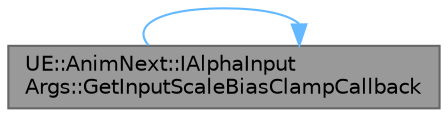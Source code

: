 digraph "UE::AnimNext::IAlphaInputArgs::GetInputScaleBiasClampCallback"
{
 // INTERACTIVE_SVG=YES
 // LATEX_PDF_SIZE
  bgcolor="transparent";
  edge [fontname=Helvetica,fontsize=10,labelfontname=Helvetica,labelfontsize=10];
  node [fontname=Helvetica,fontsize=10,shape=box,height=0.2,width=0.4];
  rankdir="LR";
  Node1 [id="Node000001",label="UE::AnimNext::IAlphaInput\lArgs::GetInputScaleBiasClampCallback",height=0.2,width=0.4,color="gray40", fillcolor="grey60", style="filled", fontcolor="black",tooltip="Returns callback to clamp alpha values, typically used for curve sampling Note: Callback may perform ..."];
  Node1 -> Node1 [id="edge1_Node000001_Node000001",color="steelblue1",style="solid",tooltip=" "];
}
